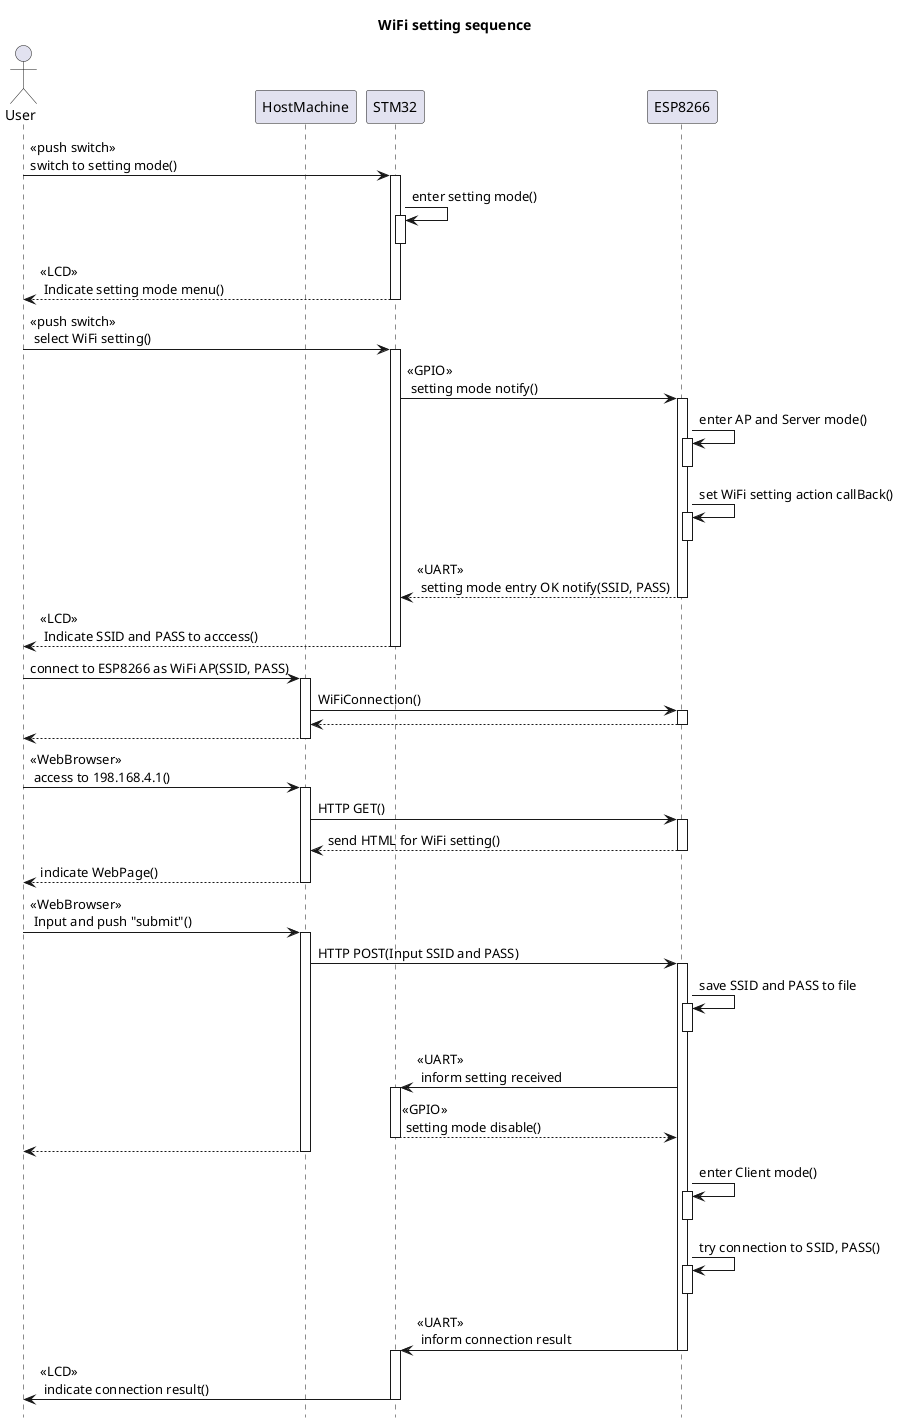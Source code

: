 @startuml

title WiFi setting sequence

hide footbox

actor "User" as ActorUser
participant "HostMachine" as HostMachine
participant "STM32" as MainMCU
participant "ESP8266" as WiFiMCU

ActorUser -> MainMCU : <<push switch>>\nswitch to setting mode()
  activate MainMCU

MainMCU -> MainMCU : enter setting mode()
  activate MainMCU
  deactivate MainMCU

ActorUser <-- MainMCU : <<LCD>>\n Indicate setting mode menu()
  deactivate MainMCU

ActorUser -> MainMCU : <<push switch>>\n select WiFi setting()
  activate MainMCU

MainMCU -> WiFiMCU : <<GPIO>>\n setting mode notify()
  activate WiFiMCU

WiFiMCU -> WiFiMCU : enter AP and Server mode()
  activate WiFiMCU
  deactivate WiFiMCU

WiFiMCU -> WiFiMCU : set WiFi setting action callBack()
  activate WiFiMCU
  deactivate WiFiMCU

MainMCU <-- WiFiMCU : <<UART>>\n setting mode entry OK notify(SSID, PASS)
  deactivate WiFiMCU

ActorUser <-- MainMCU : <<LCD>>\n Indicate SSID and PASS to acccess()
  deactivate MainMCU

ActorUser -> HostMachine : connect to ESP8266 as WiFi AP(SSID, PASS)
  activate HostMachine

HostMachine -> WiFiMCU : WiFiConnection()
  activate WiFiMCU
HostMachine <-- WiFiMCU 
  deactivate WiFiMCU

ActorUser <-- HostMachine
  deactivate HostMachine

ActorUser -> HostMachine : <<WebBrowser>>\n access to 198.168.4.1()
  activate HostMachine

HostMachine -> WiFiMCU : HTTP GET()
  activate WiFiMCU

HostMachine <-- WiFiMCU : send HTML for WiFi setting()
  deactivate WiFiMCU

ActorUser <-- HostMachine : indicate WebPage()
  deactivate HostMachine

ActorUser -> HostMachine : <<WebBrowser>>\n Input and push "submit"()
  activate HostMachine

HostMachine -> WiFiMCU : HTTP POST(Input SSID and PASS)
  activate WiFiMCU

WiFiMCU -> WiFiMCU : save SSID and PASS to file
  activate WiFiMCU
  deactivate WiFiMCU

MainMCU <- WiFiMCU : <<UART>>\n inform setting received 
  activate MainMCU


MainMCU --> WiFiMCU : <<GPIO>>\n setting mode disable()
  deactivate MainMCU

ActorUser <-- HostMachine
  deactivate HostMachine

WiFiMCU -> WiFiMCU : enter Client mode()
  activate WiFiMCU
  deactivate WiFiMCU

WiFiMCU -> WiFiMCU : try connection to SSID, PASS()
  activate WiFiMCU
  deactivate WiFiMCU

MainMCU <- WiFiMCU : <<UART>>\n inform connection result
  deactivate WiFiMCU
  activate MainMCU

ActorUser <- MainMCU : <<LCD>>\n indicate connection result()
  deactivate MainMCU



